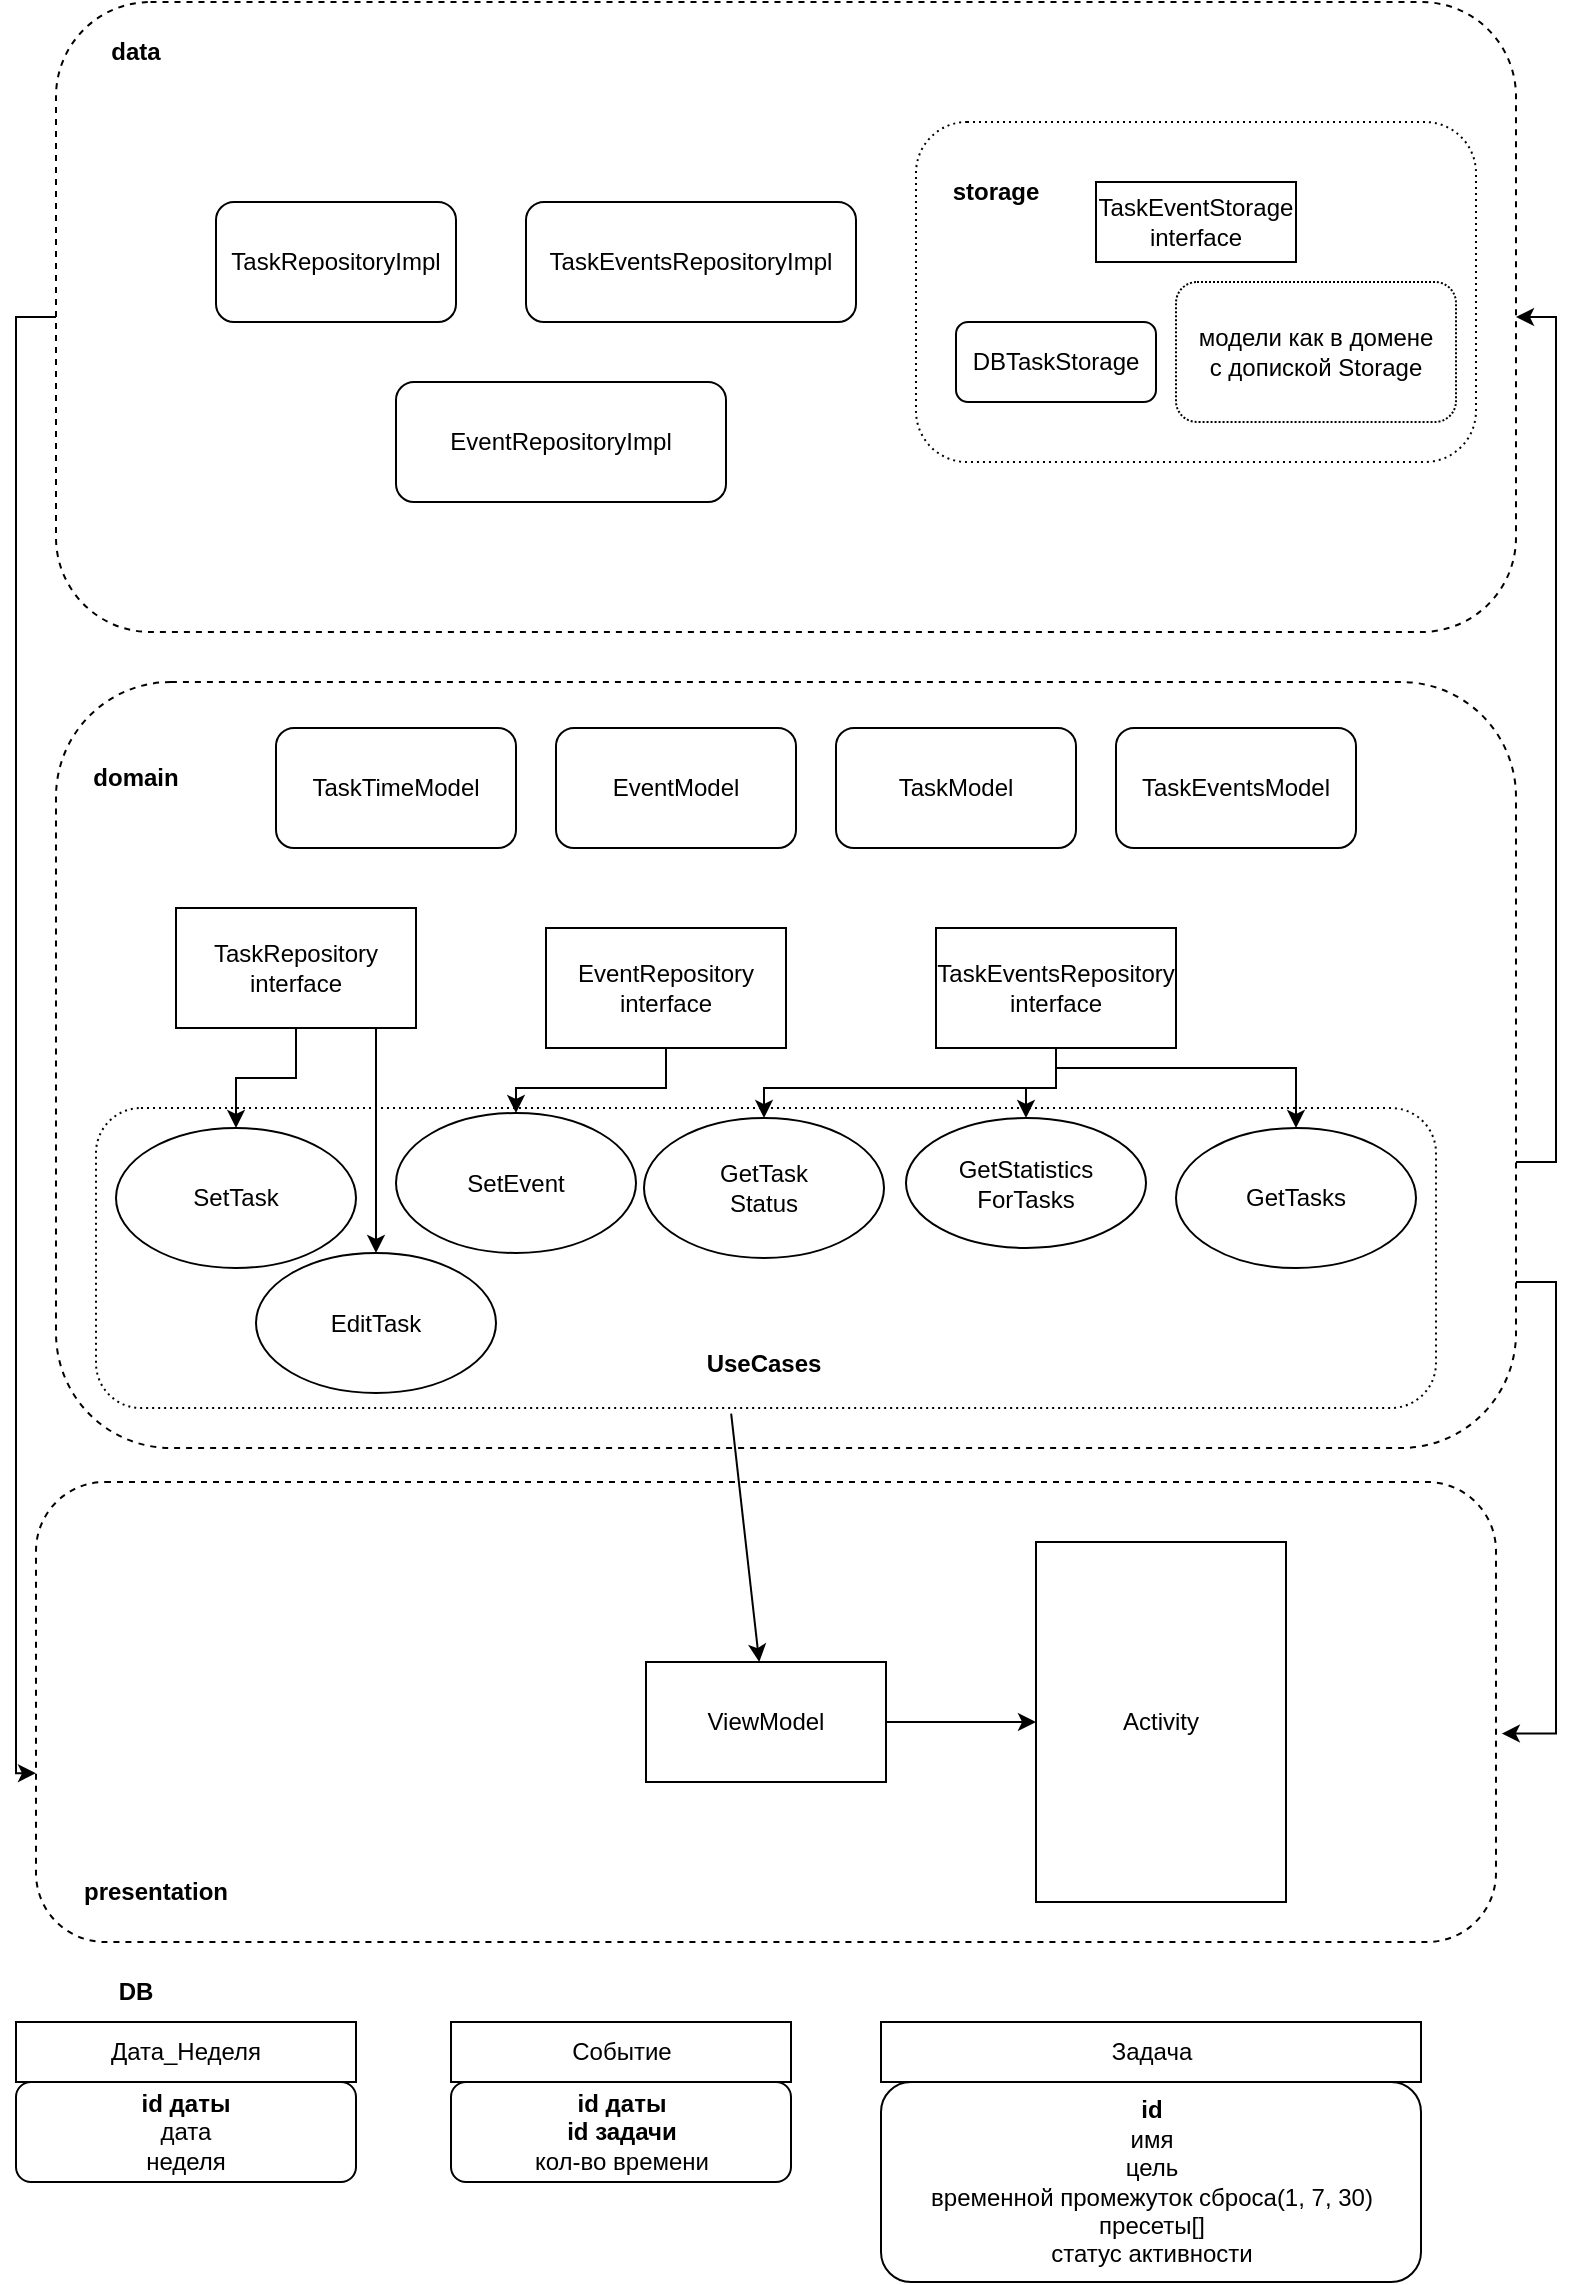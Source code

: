 <mxfile version="16.4.8" type="device"><diagram id="EejzeUMHLlEKSud8FcVM" name="Page-1"><mxGraphModel dx="862" dy="503" grid="1" gridSize="10" guides="1" tooltips="1" connect="1" arrows="1" fold="1" page="1" pageScale="1" pageWidth="827" pageHeight="1169" math="0" shadow="0"><root><mxCell id="0"/><mxCell id="1" parent="0"/><mxCell id="fnsGuWQRp9M0Qvn5-8S9-10" style="edgeStyle=orthogonalEdgeStyle;rounded=0;orthogonalLoop=1;jettySize=auto;html=1;entryX=0;entryY=0.633;entryDx=0;entryDy=0;entryPerimeter=0;" edge="1" parent="1" source="jxcSQ0RE7cFmgT1kWPS_-4" target="jxcSQ0RE7cFmgT1kWPS_-6"><mxGeometry relative="1" as="geometry"><Array as="points"><mxPoint x="40" y="168"/><mxPoint x="40" y="896"/></Array></mxGeometry></mxCell><mxCell id="jxcSQ0RE7cFmgT1kWPS_-4" value="" style="rounded=1;whiteSpace=wrap;html=1;dashed=1;" parent="1" vertex="1"><mxGeometry x="60" y="10" width="730" height="315" as="geometry"/></mxCell><mxCell id="jxcSQ0RE7cFmgT1kWPS_-30" value="" style="rounded=1;whiteSpace=wrap;html=1;dashed=1;dashPattern=1 2;" parent="1" vertex="1"><mxGeometry x="490" y="70" width="280" height="170" as="geometry"/></mxCell><mxCell id="jxcSQ0RE7cFmgT1kWPS_-37" style="edgeStyle=orthogonalEdgeStyle;rounded=0;orthogonalLoop=1;jettySize=auto;html=1;entryX=1.004;entryY=0.547;entryDx=0;entryDy=0;entryPerimeter=0;" parent="1" source="jxcSQ0RE7cFmgT1kWPS_-1" target="jxcSQ0RE7cFmgT1kWPS_-6" edge="1"><mxGeometry relative="1" as="geometry"><Array as="points"><mxPoint x="810" y="650"/><mxPoint x="810" y="876"/></Array><mxPoint x="810" y="890" as="targetPoint"/></mxGeometry></mxCell><mxCell id="jxcSQ0RE7cFmgT1kWPS_-38" style="edgeStyle=orthogonalEdgeStyle;rounded=0;orthogonalLoop=1;jettySize=auto;html=1;entryX=1;entryY=0.5;entryDx=0;entryDy=0;" parent="1" source="jxcSQ0RE7cFmgT1kWPS_-1" target="jxcSQ0RE7cFmgT1kWPS_-4" edge="1"><mxGeometry relative="1" as="geometry"><Array as="points"><mxPoint x="810" y="590"/><mxPoint x="810" y="168"/></Array></mxGeometry></mxCell><mxCell id="jxcSQ0RE7cFmgT1kWPS_-1" value="" style="rounded=1;whiteSpace=wrap;html=1;dashed=1;" parent="1" vertex="1"><mxGeometry x="60" y="350" width="730" height="383" as="geometry"/></mxCell><mxCell id="jxcSQ0RE7cFmgT1kWPS_-27" value="" style="rounded=1;whiteSpace=wrap;html=1;dashed=1;dashPattern=1 2;" parent="1" vertex="1"><mxGeometry x="80" y="563" width="670" height="150" as="geometry"/></mxCell><mxCell id="jxcSQ0RE7cFmgT1kWPS_-3" value="domain" style="text;html=1;strokeColor=none;fillColor=none;align=center;verticalAlign=middle;whiteSpace=wrap;rounded=0;dashed=1;fontStyle=1" parent="1" vertex="1"><mxGeometry x="70" y="383" width="60" height="30" as="geometry"/></mxCell><mxCell id="jxcSQ0RE7cFmgT1kWPS_-5" value="data" style="text;html=1;strokeColor=none;fillColor=none;align=center;verticalAlign=middle;whiteSpace=wrap;rounded=0;dashed=1;fontStyle=1" parent="1" vertex="1"><mxGeometry x="70" y="20" width="60" height="30" as="geometry"/></mxCell><mxCell id="jxcSQ0RE7cFmgT1kWPS_-6" value="" style="rounded=1;whiteSpace=wrap;html=1;dashed=1;" parent="1" vertex="1"><mxGeometry x="50" y="750" width="730" height="230" as="geometry"/></mxCell><mxCell id="jxcSQ0RE7cFmgT1kWPS_-7" value="presentation" style="text;html=1;strokeColor=none;fillColor=none;align=center;verticalAlign=middle;whiteSpace=wrap;rounded=0;dashed=1;fontStyle=1" parent="1" vertex="1"><mxGeometry x="80" y="940" width="60" height="30" as="geometry"/></mxCell><mxCell id="jxcSQ0RE7cFmgT1kWPS_-8" value="GetTask&lt;br&gt;Status" style="ellipse;whiteSpace=wrap;html=1;rounded=0;" parent="1" vertex="1"><mxGeometry x="354" y="568" width="120" height="70" as="geometry"/></mxCell><mxCell id="jxcSQ0RE7cFmgT1kWPS_-11" value="SetEvent" style="ellipse;whiteSpace=wrap;html=1;rounded=0;" parent="1" vertex="1"><mxGeometry x="230" y="565.5" width="120" height="70" as="geometry"/></mxCell><mxCell id="jxcSQ0RE7cFmgT1kWPS_-12" value="SetTask" style="ellipse;whiteSpace=wrap;html=1;rounded=0;" parent="1" vertex="1"><mxGeometry x="90" y="573" width="120" height="70" as="geometry"/></mxCell><mxCell id="jxcSQ0RE7cFmgT1kWPS_-13" value="GetStatistics&lt;br&gt;ForTasks" style="ellipse;whiteSpace=wrap;html=1;rounded=0;" parent="1" vertex="1"><mxGeometry x="485" y="568" width="120" height="65" as="geometry"/></mxCell><mxCell id="jxcSQ0RE7cFmgT1kWPS_-14" value="&lt;b&gt;UseCases&lt;/b&gt;" style="text;html=1;strokeColor=none;fillColor=none;align=center;verticalAlign=middle;whiteSpace=wrap;rounded=0;" parent="1" vertex="1"><mxGeometry x="384" y="675.5" width="60" height="30" as="geometry"/></mxCell><mxCell id="jxcSQ0RE7cFmgT1kWPS_-15" value="TaskModel" style="rounded=1;whiteSpace=wrap;html=1;" parent="1" vertex="1"><mxGeometry x="450" y="373" width="120" height="60" as="geometry"/></mxCell><mxCell id="jxcSQ0RE7cFmgT1kWPS_-16" value="Событие" style="rounded=0;whiteSpace=wrap;html=1;" parent="1" vertex="1"><mxGeometry x="257.5" y="1020" width="170" height="30" as="geometry"/></mxCell><mxCell id="jxcSQ0RE7cFmgT1kWPS_-19" value="&lt;b&gt;id даты&lt;br&gt;&lt;/b&gt;&lt;b&gt;id задачи&lt;/b&gt;&lt;br&gt;кол-во времени" style="rounded=1;whiteSpace=wrap;html=1;" parent="1" vertex="1"><mxGeometry x="257.5" y="1050" width="170" height="50" as="geometry"/></mxCell><mxCell id="jxcSQ0RE7cFmgT1kWPS_-20" value="Задача" style="rounded=0;whiteSpace=wrap;html=1;" parent="1" vertex="1"><mxGeometry x="472.5" y="1020" width="270" height="30" as="geometry"/></mxCell><mxCell id="jxcSQ0RE7cFmgT1kWPS_-21" value="&lt;b&gt;id&lt;/b&gt;&lt;br&gt;имя&lt;br&gt;цель&lt;br&gt;временной промежуток сброса(1, 7, 30)&lt;br&gt;пресеты[]&lt;br&gt;статус активности" style="rounded=1;whiteSpace=wrap;html=1;" parent="1" vertex="1"><mxGeometry x="472.5" y="1050" width="270" height="100" as="geometry"/></mxCell><mxCell id="jxcSQ0RE7cFmgT1kWPS_-22" value="EditTask" style="ellipse;whiteSpace=wrap;html=1;rounded=0;" parent="1" vertex="1"><mxGeometry x="160" y="635.5" width="120" height="70" as="geometry"/></mxCell><mxCell id="jxcSQ0RE7cFmgT1kWPS_-23" value="TaskEventsModel" style="rounded=1;whiteSpace=wrap;html=1;" parent="1" vertex="1"><mxGeometry x="590" y="373" width="120" height="60" as="geometry"/></mxCell><mxCell id="fnsGuWQRp9M0Qvn5-8S9-2" style="edgeStyle=orthogonalEdgeStyle;rounded=0;orthogonalLoop=1;jettySize=auto;html=1;" edge="1" parent="1" source="jxcSQ0RE7cFmgT1kWPS_-24" target="jxcSQ0RE7cFmgT1kWPS_-12"><mxGeometry relative="1" as="geometry"/></mxCell><mxCell id="fnsGuWQRp9M0Qvn5-8S9-3" style="edgeStyle=orthogonalEdgeStyle;rounded=0;orthogonalLoop=1;jettySize=auto;html=1;" edge="1" parent="1" source="jxcSQ0RE7cFmgT1kWPS_-24" target="jxcSQ0RE7cFmgT1kWPS_-22"><mxGeometry relative="1" as="geometry"><Array as="points"><mxPoint x="220" y="583"/><mxPoint x="220" y="583"/></Array></mxGeometry></mxCell><mxCell id="jxcSQ0RE7cFmgT1kWPS_-24" value="TaskRepository&lt;br&gt;interface" style="rounded=0;whiteSpace=wrap;html=1;" parent="1" vertex="1"><mxGeometry x="120" y="463" width="120" height="60" as="geometry"/></mxCell><mxCell id="fnsGuWQRp9M0Qvn5-8S9-5" style="edgeStyle=orthogonalEdgeStyle;rounded=0;orthogonalLoop=1;jettySize=auto;html=1;entryX=0.5;entryY=0;entryDx=0;entryDy=0;" edge="1" parent="1" source="jxcSQ0RE7cFmgT1kWPS_-25" target="jxcSQ0RE7cFmgT1kWPS_-8"><mxGeometry relative="1" as="geometry"><Array as="points"><mxPoint x="560" y="553"/><mxPoint x="414" y="553"/></Array></mxGeometry></mxCell><mxCell id="fnsGuWQRp9M0Qvn5-8S9-6" style="edgeStyle=orthogonalEdgeStyle;rounded=0;orthogonalLoop=1;jettySize=auto;html=1;entryX=0.5;entryY=0;entryDx=0;entryDy=0;" edge="1" parent="1" source="jxcSQ0RE7cFmgT1kWPS_-25" target="jxcSQ0RE7cFmgT1kWPS_-13"><mxGeometry relative="1" as="geometry"/></mxCell><mxCell id="fnsGuWQRp9M0Qvn5-8S9-7" style="edgeStyle=orthogonalEdgeStyle;rounded=0;orthogonalLoop=1;jettySize=auto;html=1;" edge="1" parent="1" source="jxcSQ0RE7cFmgT1kWPS_-25" target="fnsGuWQRp9M0Qvn5-8S9-1"><mxGeometry relative="1" as="geometry"><Array as="points"><mxPoint x="560" y="543"/><mxPoint x="680" y="543"/></Array></mxGeometry></mxCell><mxCell id="jxcSQ0RE7cFmgT1kWPS_-25" value="TaskEventsRepository&lt;br&gt;interface" style="rounded=0;whiteSpace=wrap;html=1;" parent="1" vertex="1"><mxGeometry x="500" y="473" width="120" height="60" as="geometry"/></mxCell><mxCell id="jxcSQ0RE7cFmgT1kWPS_-28" value="TaskRepositoryImpl" style="rounded=1;whiteSpace=wrap;html=1;" parent="1" vertex="1"><mxGeometry x="140" y="110" width="120" height="60" as="geometry"/></mxCell><mxCell id="jxcSQ0RE7cFmgT1kWPS_-29" value="TaskEventsRepositoryImpl" style="rounded=1;whiteSpace=wrap;html=1;" parent="1" vertex="1"><mxGeometry x="295" y="110" width="165" height="60" as="geometry"/></mxCell><mxCell id="jxcSQ0RE7cFmgT1kWPS_-31" value="&lt;b&gt;storage&lt;/b&gt;" style="text;html=1;strokeColor=none;fillColor=none;align=center;verticalAlign=middle;whiteSpace=wrap;rounded=0;dashed=1;dashPattern=1 2;" parent="1" vertex="1"><mxGeometry x="500" y="90" width="60" height="30" as="geometry"/></mxCell><mxCell id="jxcSQ0RE7cFmgT1kWPS_-32" value="TaskEventStorage&lt;br&gt;interface" style="rounded=0;whiteSpace=wrap;html=1;" parent="1" vertex="1"><mxGeometry x="580" y="100" width="100" height="40" as="geometry"/></mxCell><mxCell id="jxcSQ0RE7cFmgT1kWPS_-33" value="DBTaskStorage" style="rounded=1;whiteSpace=wrap;html=1;" parent="1" vertex="1"><mxGeometry x="510" y="170" width="100" height="40" as="geometry"/></mxCell><mxCell id="jxcSQ0RE7cFmgT1kWPS_-36" style="edgeStyle=orthogonalEdgeStyle;rounded=0;orthogonalLoop=1;jettySize=auto;html=1;entryX=0;entryY=0.5;entryDx=0;entryDy=0;" parent="1" source="jxcSQ0RE7cFmgT1kWPS_-34" target="jxcSQ0RE7cFmgT1kWPS_-35" edge="1"><mxGeometry relative="1" as="geometry"/></mxCell><mxCell id="jxcSQ0RE7cFmgT1kWPS_-34" value="ViewModel" style="rounded=0;whiteSpace=wrap;html=1;" parent="1" vertex="1"><mxGeometry x="355" y="840" width="120" height="60" as="geometry"/></mxCell><mxCell id="jxcSQ0RE7cFmgT1kWPS_-35" value="Activity" style="rounded=0;whiteSpace=wrap;html=1;" parent="1" vertex="1"><mxGeometry x="550" y="780" width="125" height="180" as="geometry"/></mxCell><mxCell id="fnsGuWQRp9M0Qvn5-8S9-4" style="edgeStyle=orthogonalEdgeStyle;rounded=0;orthogonalLoop=1;jettySize=auto;html=1;" edge="1" parent="1" source="q0y6ZkNrACIMQ3QlKv7M-1" target="jxcSQ0RE7cFmgT1kWPS_-11"><mxGeometry relative="1" as="geometry"/></mxCell><mxCell id="q0y6ZkNrACIMQ3QlKv7M-1" value="EventRepository&lt;br&gt;interface" style="rounded=0;whiteSpace=wrap;html=1;" parent="1" vertex="1"><mxGeometry x="305" y="473" width="120" height="60" as="geometry"/></mxCell><mxCell id="q0y6ZkNrACIMQ3QlKv7M-2" value="EventRepositoryImpl" style="rounded=1;whiteSpace=wrap;html=1;" parent="1" vertex="1"><mxGeometry x="230" y="200" width="165" height="60" as="geometry"/></mxCell><mxCell id="q0y6ZkNrACIMQ3QlKv7M-3" value="TaskTimeModel" style="rounded=1;whiteSpace=wrap;html=1;" parent="1" vertex="1"><mxGeometry x="170" y="373" width="120" height="60" as="geometry"/></mxCell><mxCell id="q0y6ZkNrACIMQ3QlKv7M-4" value="EventModel" style="rounded=1;whiteSpace=wrap;html=1;" parent="1" vertex="1"><mxGeometry x="310" y="373" width="120" height="60" as="geometry"/></mxCell><mxCell id="q0y6ZkNrACIMQ3QlKv7M-5" value="модели как в домене &lt;br&gt;с допиской Storage" style="rounded=1;whiteSpace=wrap;html=1;dashed=1;dashPattern=1 1;" parent="1" vertex="1"><mxGeometry x="620" y="150" width="140" height="70" as="geometry"/></mxCell><mxCell id="q0y6ZkNrACIMQ3QlKv7M-6" value="Дата_Неделя" style="rounded=0;whiteSpace=wrap;html=1;" parent="1" vertex="1"><mxGeometry x="40" y="1020" width="170" height="30" as="geometry"/></mxCell><mxCell id="q0y6ZkNrACIMQ3QlKv7M-7" value="&lt;b&gt;id даты&lt;/b&gt;&lt;br&gt;дата&lt;br&gt;неделя" style="rounded=1;whiteSpace=wrap;html=1;" parent="1" vertex="1"><mxGeometry x="40" y="1050" width="170" height="50" as="geometry"/></mxCell><mxCell id="fnsGuWQRp9M0Qvn5-8S9-1" value="GetTasks" style="ellipse;whiteSpace=wrap;html=1;rounded=0;" vertex="1" parent="1"><mxGeometry x="620" y="573" width="120" height="70" as="geometry"/></mxCell><mxCell id="fnsGuWQRp9M0Qvn5-8S9-8" value="" style="endArrow=classic;html=1;rounded=0;exitX=0.474;exitY=1.019;exitDx=0;exitDy=0;exitPerimeter=0;" edge="1" parent="1" source="jxcSQ0RE7cFmgT1kWPS_-27" target="jxcSQ0RE7cFmgT1kWPS_-34"><mxGeometry width="50" height="50" relative="1" as="geometry"><mxPoint x="400" y="740" as="sourcePoint"/><mxPoint x="450" y="690" as="targetPoint"/></mxGeometry></mxCell><mxCell id="fnsGuWQRp9M0Qvn5-8S9-12" value="DB" style="text;html=1;strokeColor=none;fillColor=none;align=center;verticalAlign=middle;whiteSpace=wrap;rounded=0;dashed=1;fontStyle=1" vertex="1" parent="1"><mxGeometry x="70" y="990" width="60" height="30" as="geometry"/></mxCell></root></mxGraphModel></diagram></mxfile>